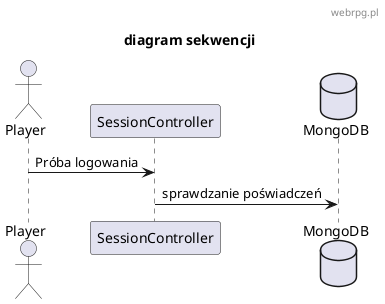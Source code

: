 @startuml
skinparam defaultFontName "Comic Sans MS"
header webrpg.pl
title "diagram sekwencji"

actor Player
participant SessionController
database MongoDB as db


Player -> SessionController : Próba logowania
SessionController -> db : sprawdzanie poświadczeń








' participant Controller
' participant View 
' participant Model
' participant Data
' database database as db

'czy view komunikuje się z kontrolerem, czy player
' player -> Controller : dane logowania
' activate player
' View --> player : odczyt
' deactivate player
' activate View

' Controller -> Model : logowanie
' activate Model
' Model --> View : wyświetl
' deactivate Model
' deactivate View

' Model -> Data :  wyszukanie
' activate Data
' Data --> Model : odpowiedź
' deactivate Data

' Data -> db : zapytanie
' activate db
' db --> Data : odpowiedź
' deactivate db





' player -> Controller : dane logowania
' activate player
' activate Controller

' Controller -> Model : logowanie
' deactivate Controller
' activate Model

' Model -> Data :  wyszukanie
' activate Data

' Data -> db : zapytanie
' activate db
' db --> Data : odpowiedź
' deactivate db

' Data --> Model : odpowiedź
' deactivate Data

' Model --> View : wyświetl
' deactivate Model
' activate View

' View --> player : odczyt
' deactivate View
' deactivate player




@enduml